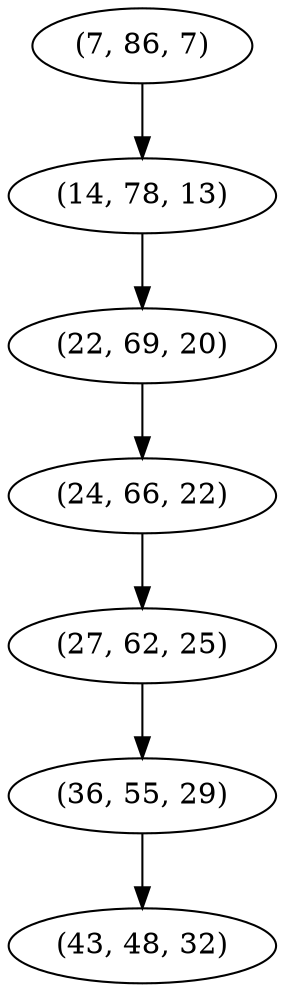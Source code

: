 digraph tree {
    "(7, 86, 7)";
    "(14, 78, 13)";
    "(22, 69, 20)";
    "(24, 66, 22)";
    "(27, 62, 25)";
    "(36, 55, 29)";
    "(43, 48, 32)";
    "(7, 86, 7)" -> "(14, 78, 13)";
    "(14, 78, 13)" -> "(22, 69, 20)";
    "(22, 69, 20)" -> "(24, 66, 22)";
    "(24, 66, 22)" -> "(27, 62, 25)";
    "(27, 62, 25)" -> "(36, 55, 29)";
    "(36, 55, 29)" -> "(43, 48, 32)";
}
